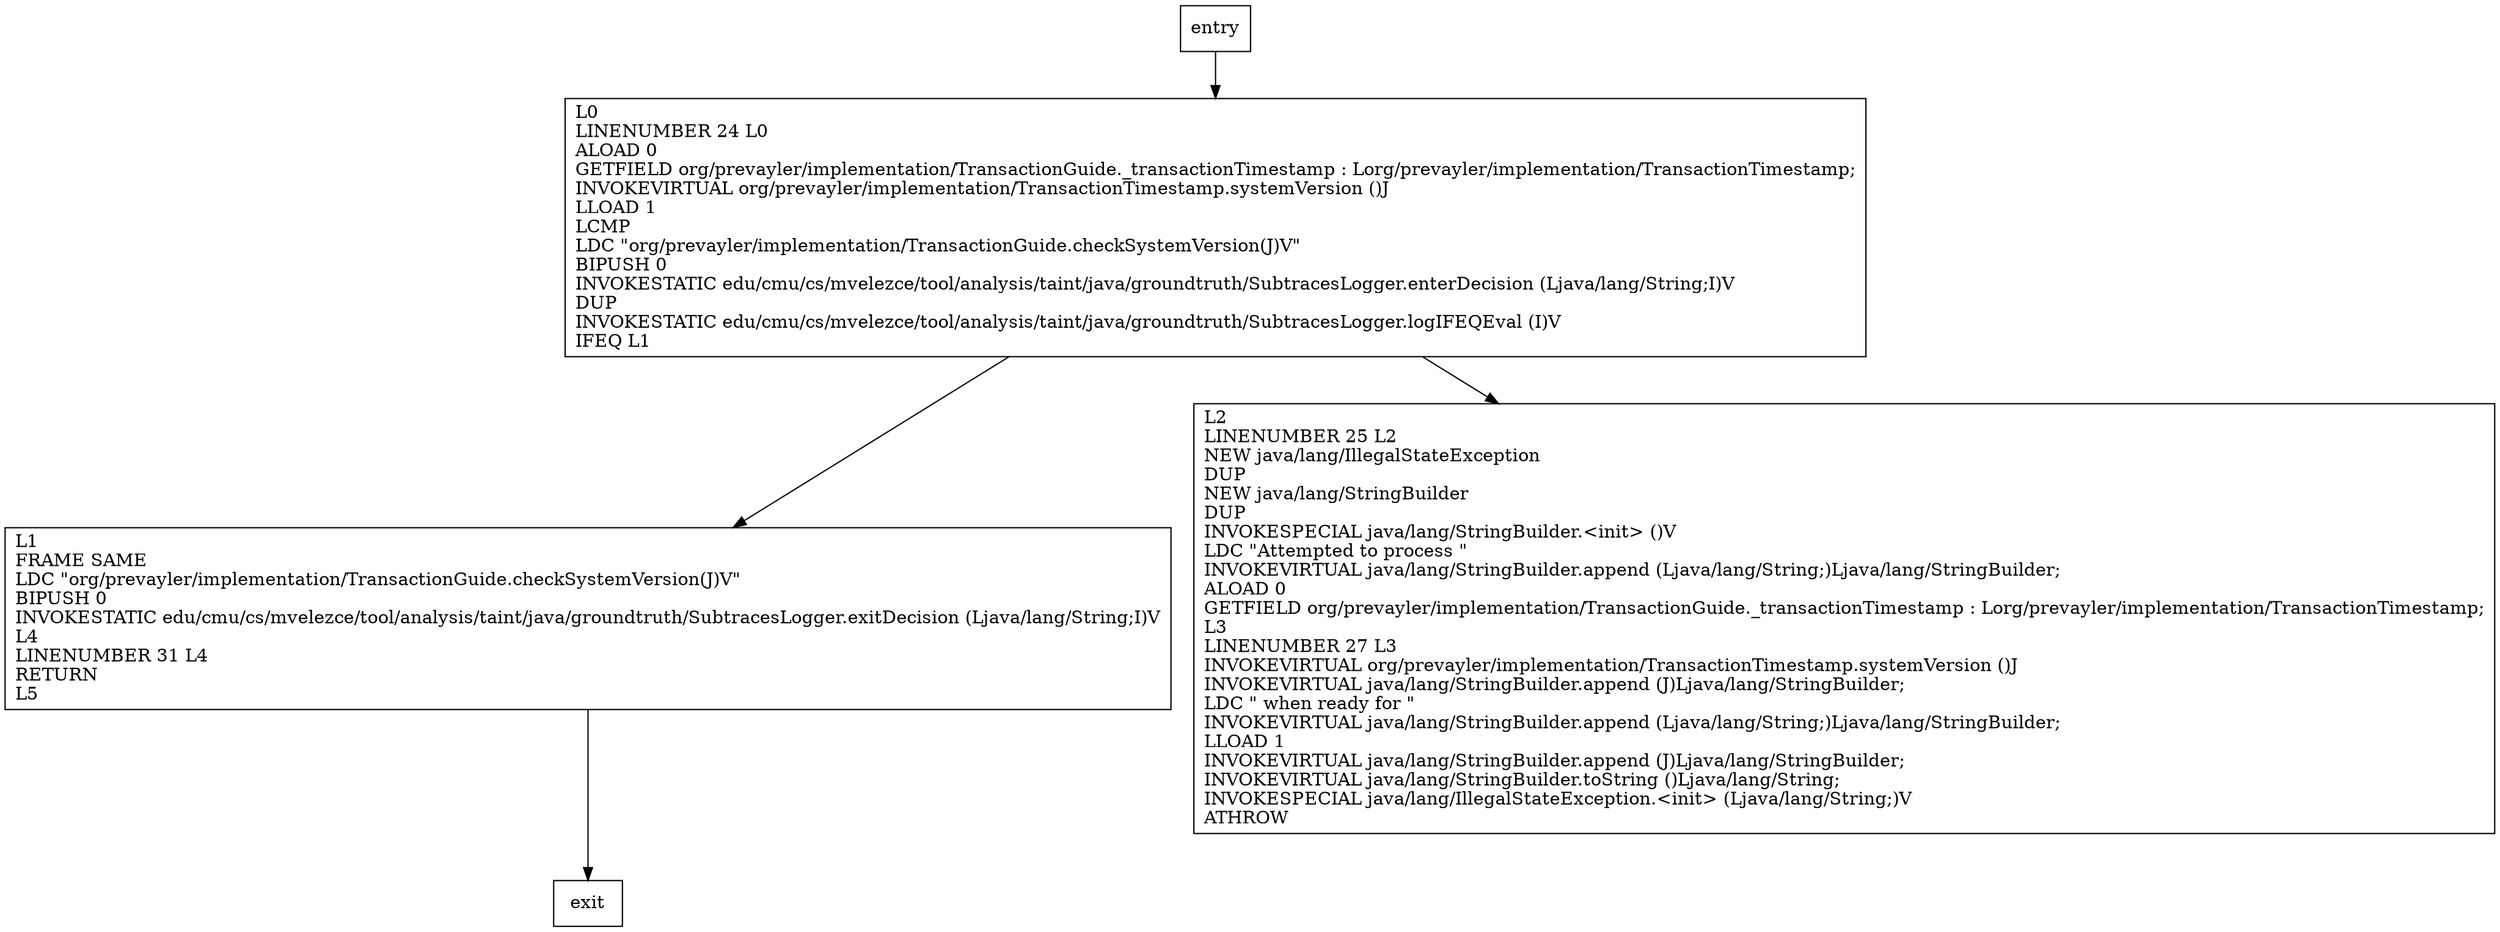 digraph checkSystemVersion {
node [shape=record];
1103079913 [label="L1\lFRAME SAME\lLDC \"org/prevayler/implementation/TransactionGuide.checkSystemVersion(J)V\"\lBIPUSH 0\lINVOKESTATIC edu/cmu/cs/mvelezce/tool/analysis/taint/java/groundtruth/SubtracesLogger.exitDecision (Ljava/lang/String;I)V\lL4\lLINENUMBER 31 L4\lRETURN\lL5\l"];
1914526580 [label="L0\lLINENUMBER 24 L0\lALOAD 0\lGETFIELD org/prevayler/implementation/TransactionGuide._transactionTimestamp : Lorg/prevayler/implementation/TransactionTimestamp;\lINVOKEVIRTUAL org/prevayler/implementation/TransactionTimestamp.systemVersion ()J\lLLOAD 1\lLCMP\lLDC \"org/prevayler/implementation/TransactionGuide.checkSystemVersion(J)V\"\lBIPUSH 0\lINVOKESTATIC edu/cmu/cs/mvelezce/tool/analysis/taint/java/groundtruth/SubtracesLogger.enterDecision (Ljava/lang/String;I)V\lDUP\lINVOKESTATIC edu/cmu/cs/mvelezce/tool/analysis/taint/java/groundtruth/SubtracesLogger.logIFEQEval (I)V\lIFEQ L1\l"];
874634941 [label="L2\lLINENUMBER 25 L2\lNEW java/lang/IllegalStateException\lDUP\lNEW java/lang/StringBuilder\lDUP\lINVOKESPECIAL java/lang/StringBuilder.\<init\> ()V\lLDC \"Attempted to process \"\lINVOKEVIRTUAL java/lang/StringBuilder.append (Ljava/lang/String;)Ljava/lang/StringBuilder;\lALOAD 0\lGETFIELD org/prevayler/implementation/TransactionGuide._transactionTimestamp : Lorg/prevayler/implementation/TransactionTimestamp;\lL3\lLINENUMBER 27 L3\lINVOKEVIRTUAL org/prevayler/implementation/TransactionTimestamp.systemVersion ()J\lINVOKEVIRTUAL java/lang/StringBuilder.append (J)Ljava/lang/StringBuilder;\lLDC \" when ready for \"\lINVOKEVIRTUAL java/lang/StringBuilder.append (Ljava/lang/String;)Ljava/lang/StringBuilder;\lLLOAD 1\lINVOKEVIRTUAL java/lang/StringBuilder.append (J)Ljava/lang/StringBuilder;\lINVOKEVIRTUAL java/lang/StringBuilder.toString ()Ljava/lang/String;\lINVOKESPECIAL java/lang/IllegalStateException.\<init\> (Ljava/lang/String;)V\lATHROW\l"];
entry;
exit;
entry -> 1914526580;
1103079913 -> exit;
1914526580 -> 1103079913;
1914526580 -> 874634941;
}
